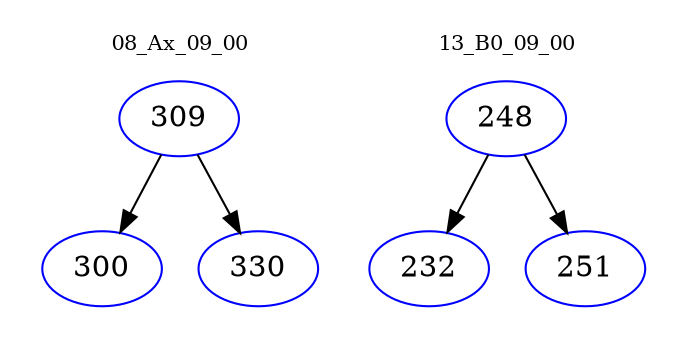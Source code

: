digraph{
subgraph cluster_0 {
color = white
label = "08_Ax_09_00";
fontsize=10;
T0_309 [label="309", color="blue"]
T0_309 -> T0_300 [color="black"]
T0_300 [label="300", color="blue"]
T0_309 -> T0_330 [color="black"]
T0_330 [label="330", color="blue"]
}
subgraph cluster_1 {
color = white
label = "13_B0_09_00";
fontsize=10;
T1_248 [label="248", color="blue"]
T1_248 -> T1_232 [color="black"]
T1_232 [label="232", color="blue"]
T1_248 -> T1_251 [color="black"]
T1_251 [label="251", color="blue"]
}
}
